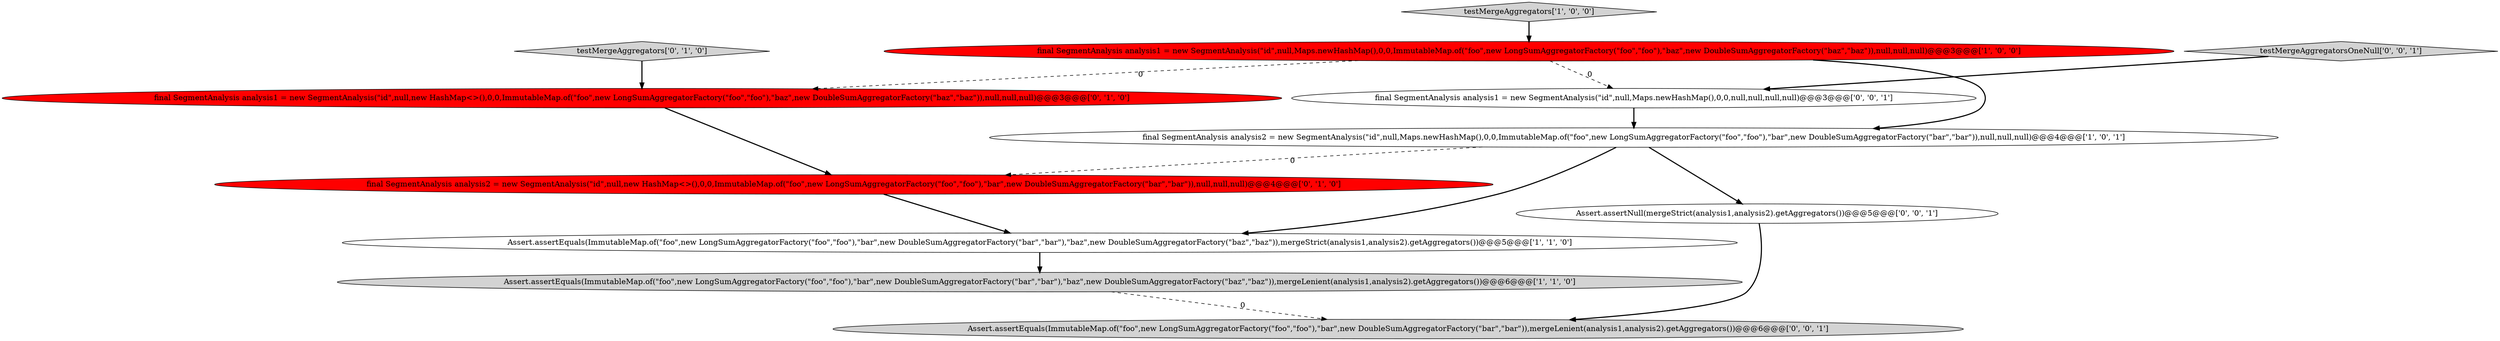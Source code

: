 digraph {
10 [style = filled, label = "Assert.assertNull(mergeStrict(analysis1,analysis2).getAggregators())@@@5@@@['0', '0', '1']", fillcolor = white, shape = ellipse image = "AAA0AAABBB3BBB"];
4 [style = filled, label = "final SegmentAnalysis analysis1 = new SegmentAnalysis(\"id\",null,Maps.newHashMap(),0,0,ImmutableMap.of(\"foo\",new LongSumAggregatorFactory(\"foo\",\"foo\"),\"baz\",new DoubleSumAggregatorFactory(\"baz\",\"baz\")),null,null,null)@@@3@@@['1', '0', '0']", fillcolor = red, shape = ellipse image = "AAA1AAABBB1BBB"];
6 [style = filled, label = "final SegmentAnalysis analysis2 = new SegmentAnalysis(\"id\",null,new HashMap<>(),0,0,ImmutableMap.of(\"foo\",new LongSumAggregatorFactory(\"foo\",\"foo\"),\"bar\",new DoubleSumAggregatorFactory(\"bar\",\"bar\")),null,null,null)@@@4@@@['0', '1', '0']", fillcolor = red, shape = ellipse image = "AAA1AAABBB2BBB"];
1 [style = filled, label = "final SegmentAnalysis analysis2 = new SegmentAnalysis(\"id\",null,Maps.newHashMap(),0,0,ImmutableMap.of(\"foo\",new LongSumAggregatorFactory(\"foo\",\"foo\"),\"bar\",new DoubleSumAggregatorFactory(\"bar\",\"bar\")),null,null,null)@@@4@@@['1', '0', '1']", fillcolor = white, shape = ellipse image = "AAA0AAABBB1BBB"];
5 [style = filled, label = "final SegmentAnalysis analysis1 = new SegmentAnalysis(\"id\",null,new HashMap<>(),0,0,ImmutableMap.of(\"foo\",new LongSumAggregatorFactory(\"foo\",\"foo\"),\"baz\",new DoubleSumAggregatorFactory(\"baz\",\"baz\")),null,null,null)@@@3@@@['0', '1', '0']", fillcolor = red, shape = ellipse image = "AAA1AAABBB2BBB"];
9 [style = filled, label = "final SegmentAnalysis analysis1 = new SegmentAnalysis(\"id\",null,Maps.newHashMap(),0,0,null,null,null,null)@@@3@@@['0', '0', '1']", fillcolor = white, shape = ellipse image = "AAA0AAABBB3BBB"];
3 [style = filled, label = "Assert.assertEquals(ImmutableMap.of(\"foo\",new LongSumAggregatorFactory(\"foo\",\"foo\"),\"bar\",new DoubleSumAggregatorFactory(\"bar\",\"bar\"),\"baz\",new DoubleSumAggregatorFactory(\"baz\",\"baz\")),mergeStrict(analysis1,analysis2).getAggregators())@@@5@@@['1', '1', '0']", fillcolor = white, shape = ellipse image = "AAA0AAABBB1BBB"];
11 [style = filled, label = "testMergeAggregatorsOneNull['0', '0', '1']", fillcolor = lightgray, shape = diamond image = "AAA0AAABBB3BBB"];
2 [style = filled, label = "testMergeAggregators['1', '0', '0']", fillcolor = lightgray, shape = diamond image = "AAA0AAABBB1BBB"];
7 [style = filled, label = "testMergeAggregators['0', '1', '0']", fillcolor = lightgray, shape = diamond image = "AAA0AAABBB2BBB"];
8 [style = filled, label = "Assert.assertEquals(ImmutableMap.of(\"foo\",new LongSumAggregatorFactory(\"foo\",\"foo\"),\"bar\",new DoubleSumAggregatorFactory(\"bar\",\"bar\")),mergeLenient(analysis1,analysis2).getAggregators())@@@6@@@['0', '0', '1']", fillcolor = lightgray, shape = ellipse image = "AAA0AAABBB3BBB"];
0 [style = filled, label = "Assert.assertEquals(ImmutableMap.of(\"foo\",new LongSumAggregatorFactory(\"foo\",\"foo\"),\"bar\",new DoubleSumAggregatorFactory(\"bar\",\"bar\"),\"baz\",new DoubleSumAggregatorFactory(\"baz\",\"baz\")),mergeLenient(analysis1,analysis2).getAggregators())@@@6@@@['1', '1', '0']", fillcolor = lightgray, shape = ellipse image = "AAA0AAABBB1BBB"];
1->3 [style = bold, label=""];
4->5 [style = dashed, label="0"];
6->3 [style = bold, label=""];
4->9 [style = dashed, label="0"];
0->8 [style = dashed, label="0"];
4->1 [style = bold, label=""];
7->5 [style = bold, label=""];
5->6 [style = bold, label=""];
9->1 [style = bold, label=""];
10->8 [style = bold, label=""];
1->10 [style = bold, label=""];
11->9 [style = bold, label=""];
2->4 [style = bold, label=""];
1->6 [style = dashed, label="0"];
3->0 [style = bold, label=""];
}
